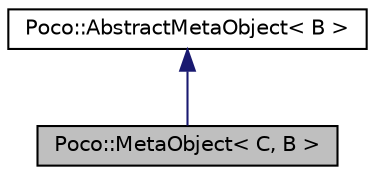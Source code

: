 digraph "Poco::MetaObject&lt; C, B &gt;"
{
 // LATEX_PDF_SIZE
  edge [fontname="Helvetica",fontsize="10",labelfontname="Helvetica",labelfontsize="10"];
  node [fontname="Helvetica",fontsize="10",shape=record];
  Node1 [label="Poco::MetaObject\< C, B \>",height=0.2,width=0.4,color="black", fillcolor="grey75", style="filled", fontcolor="black",tooltip=" "];
  Node2 -> Node1 [dir="back",color="midnightblue",fontsize="10",style="solid",fontname="Helvetica"];
  Node2 [label="Poco::AbstractMetaObject\< B \>",height=0.2,width=0.4,color="black", fillcolor="white", style="filled",URL="$classPoco_1_1AbstractMetaObject.html",tooltip=" "];
}
